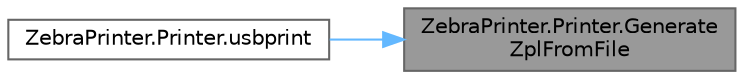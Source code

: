 digraph "ZebraPrinter.Printer.GenerateZplFromFile"
{
 // LATEX_PDF_SIZE
  bgcolor="transparent";
  edge [fontname=Helvetica,fontsize=10,labelfontname=Helvetica,labelfontsize=10];
  node [fontname=Helvetica,fontsize=10,shape=box,height=0.2,width=0.4];
  rankdir="RL";
  Node1 [id="Node000001",label="ZebraPrinter.Printer.Generate\lZplFromFile",height=0.2,width=0.4,color="gray40", fillcolor="grey60", style="filled", fontcolor="black",tooltip=" "];
  Node1 -> Node2 [id="edge1_Node000001_Node000002",dir="back",color="steelblue1",style="solid",tooltip=" "];
  Node2 [id="Node000002",label="ZebraPrinter.Printer.usbprint",height=0.2,width=0.4,color="grey40", fillcolor="white", style="filled",URL="$class_zebra_printer_1_1_printer.html#ad25b538aec96830b78daeaefd7ba3e0f",tooltip=" "];
}
